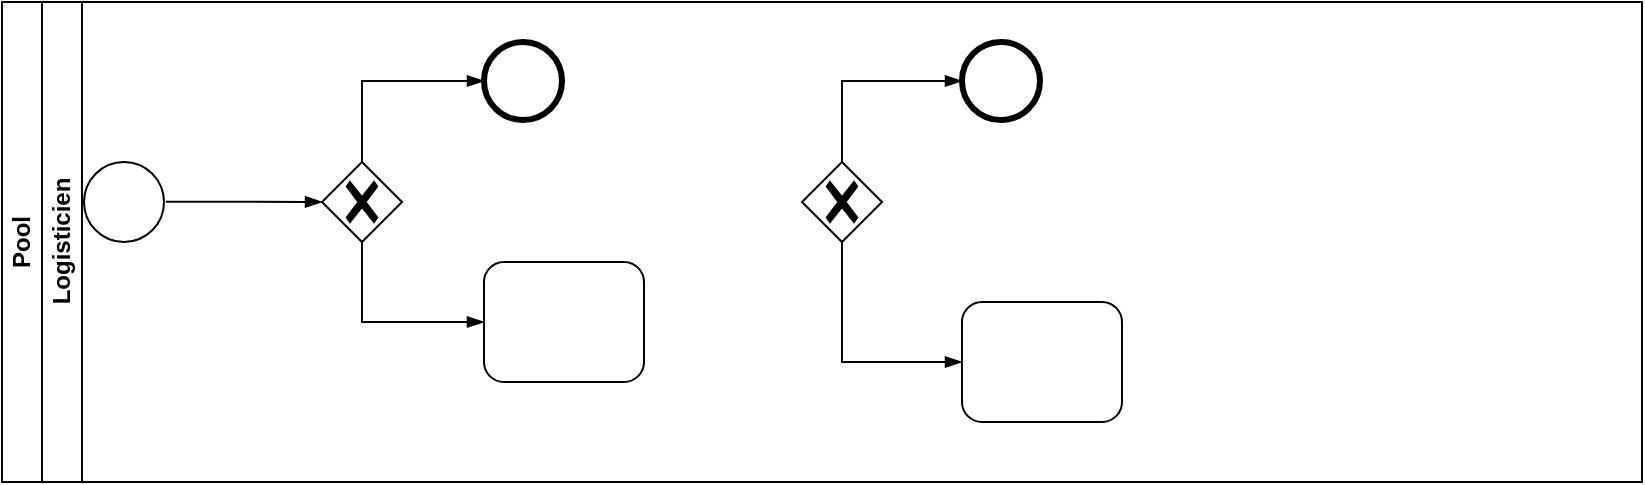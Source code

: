 <mxfile version="22.1.8" type="github">
  <diagram name="Page-1" id="M5fkA0NTCuxxpWrqIJnD">
    <mxGraphModel dx="1509" dy="821" grid="1" gridSize="10" guides="1" tooltips="1" connect="1" arrows="1" fold="1" page="1" pageScale="1" pageWidth="827" pageHeight="1169" math="0" shadow="0">
      <root>
        <mxCell id="0" />
        <mxCell id="1" parent="0" />
        <mxCell id="ydcdsmG6oSax_6Ukrgsq-1" value="Pool" style="swimlane;html=1;childLayout=stackLayout;resizeParent=1;resizeParentMax=0;horizontal=0;startSize=20;horizontalStack=0;whiteSpace=wrap;" parent="1" vertex="1">
          <mxGeometry width="820" height="240" as="geometry" />
        </mxCell>
        <mxCell id="ydcdsmG6oSax_6Ukrgsq-2" value="Logisticien" style="swimlane;html=1;startSize=20;horizontal=0;" parent="ydcdsmG6oSax_6Ukrgsq-1" vertex="1">
          <mxGeometry x="20" width="800" height="240" as="geometry" />
        </mxCell>
        <mxCell id="p9-ZJcgVU1PTTY-aC_kq-15" value="" style="points=[[0.145,0.145,0],[0.5,0,0],[0.855,0.145,0],[1,0.5,0],[0.855,0.855,0],[0.5,1,0],[0.145,0.855,0],[0,0.5,0]];shape=mxgraph.bpmn.event;html=1;verticalLabelPosition=bottom;labelBackgroundColor=#ffffff;verticalAlign=top;align=center;perimeter=ellipsePerimeter;outlineConnect=0;aspect=fixed;outline=standard;symbol=general;" vertex="1" parent="ydcdsmG6oSax_6Ukrgsq-2">
          <mxGeometry x="21" y="80" width="40" height="40" as="geometry" />
        </mxCell>
        <mxCell id="p9-ZJcgVU1PTTY-aC_kq-23" value="" style="points=[[0.25,0.25,0],[0.5,0,0],[0.75,0.25,0],[1,0.5,0],[0.75,0.75,0],[0.5,1,0],[0.25,0.75,0],[0,0.5,0]];shape=mxgraph.bpmn.gateway2;html=1;verticalLabelPosition=bottom;labelBackgroundColor=#ffffff;verticalAlign=top;align=center;perimeter=rhombusPerimeter;outlineConnect=0;outline=none;symbol=none;gwType=exclusive;" vertex="1" parent="ydcdsmG6oSax_6Ukrgsq-2">
          <mxGeometry x="140" y="80" width="40" height="40" as="geometry" />
        </mxCell>
        <mxCell id="p9-ZJcgVU1PTTY-aC_kq-24" value="" style="edgeStyle=elbowEdgeStyle;fontSize=12;html=1;endArrow=blockThin;endFill=1;rounded=0;entryX=0;entryY=0.5;entryDx=0;entryDy=0;entryPerimeter=0;" edge="1" parent="ydcdsmG6oSax_6Ukrgsq-2" target="p9-ZJcgVU1PTTY-aC_kq-23">
          <mxGeometry width="160" relative="1" as="geometry">
            <mxPoint x="62" y="99.83" as="sourcePoint" />
            <mxPoint x="130" y="100" as="targetPoint" />
          </mxGeometry>
        </mxCell>
        <mxCell id="p9-ZJcgVU1PTTY-aC_kq-27" value="" style="edgeStyle=elbowEdgeStyle;fontSize=12;html=1;endArrow=blockThin;endFill=1;rounded=0;" edge="1" parent="ydcdsmG6oSax_6Ukrgsq-2">
          <mxGeometry width="160" relative="1" as="geometry">
            <mxPoint x="200" y="80" as="sourcePoint" />
            <mxPoint x="200" y="80" as="targetPoint" />
          </mxGeometry>
        </mxCell>
        <mxCell id="p9-ZJcgVU1PTTY-aC_kq-31" value="" style="points=[[0.25,0,0],[0.5,0,0],[0.75,0,0],[1,0.25,0],[1,0.5,0],[1,0.75,0],[0.75,1,0],[0.5,1,0],[0.25,1,0],[0,0.75,0],[0,0.5,0],[0,0.25,0]];shape=mxgraph.bpmn.task;whiteSpace=wrap;rectStyle=rounded;size=10;html=1;container=1;expand=0;collapsible=0;taskMarker=abstract;" vertex="1" parent="ydcdsmG6oSax_6Ukrgsq-2">
          <mxGeometry x="221" y="130" width="80" height="60" as="geometry" />
        </mxCell>
        <mxCell id="p9-ZJcgVU1PTTY-aC_kq-33" value="" style="points=[[0.145,0.145,0],[0.5,0,0],[0.855,0.145,0],[1,0.5,0],[0.855,0.855,0],[0.5,1,0],[0.145,0.855,0],[0,0.5,0]];shape=mxgraph.bpmn.event;html=1;verticalLabelPosition=bottom;labelBackgroundColor=#ffffff;verticalAlign=top;align=center;perimeter=ellipsePerimeter;outlineConnect=0;aspect=fixed;outline=end;symbol=terminate2;" vertex="1" parent="ydcdsmG6oSax_6Ukrgsq-2">
          <mxGeometry x="221" y="20" width="39" height="39" as="geometry" />
        </mxCell>
        <mxCell id="p9-ZJcgVU1PTTY-aC_kq-72" value="" style="edgeStyle=elbowEdgeStyle;fontSize=12;html=1;endArrow=blockThin;endFill=1;rounded=0;entryX=0;entryY=0.5;entryDx=0;entryDy=0;entryPerimeter=0;" edge="1" parent="ydcdsmG6oSax_6Ukrgsq-2" target="p9-ZJcgVU1PTTY-aC_kq-31">
          <mxGeometry width="160" relative="1" as="geometry">
            <mxPoint x="160" y="120" as="sourcePoint" />
            <mxPoint x="210" y="160" as="targetPoint" />
            <Array as="points">
              <mxPoint x="160" y="150" />
            </Array>
          </mxGeometry>
        </mxCell>
        <mxCell id="p9-ZJcgVU1PTTY-aC_kq-73" value="" style="edgeStyle=elbowEdgeStyle;fontSize=12;html=1;endArrow=blockThin;endFill=1;rounded=0;entryX=0;entryY=0.5;entryDx=0;entryDy=0;entryPerimeter=0;" edge="1" parent="ydcdsmG6oSax_6Ukrgsq-2" target="p9-ZJcgVU1PTTY-aC_kq-33">
          <mxGeometry width="160" relative="1" as="geometry">
            <mxPoint x="160" y="80" as="sourcePoint" />
            <mxPoint x="190" y="40" as="targetPoint" />
            <Array as="points">
              <mxPoint x="160" y="50" />
            </Array>
          </mxGeometry>
        </mxCell>
        <mxCell id="p9-ZJcgVU1PTTY-aC_kq-60" value="" style="points=[[0.25,0.25,0],[0.5,0,0],[0.75,0.25,0],[1,0.5,0],[0.75,0.75,0],[0.5,1,0],[0.25,0.75,0],[0,0.5,0]];shape=mxgraph.bpmn.gateway2;html=1;verticalLabelPosition=bottom;labelBackgroundColor=#ffffff;verticalAlign=top;align=center;perimeter=rhombusPerimeter;outlineConnect=0;outline=none;symbol=none;gwType=exclusive;" vertex="1" parent="ydcdsmG6oSax_6Ukrgsq-2">
          <mxGeometry x="380" y="80" width="40" height="40" as="geometry" />
        </mxCell>
        <mxCell id="p9-ZJcgVU1PTTY-aC_kq-67" value="" style="points=[[0.145,0.145,0],[0.5,0,0],[0.855,0.145,0],[1,0.5,0],[0.855,0.855,0],[0.5,1,0],[0.145,0.855,0],[0,0.5,0]];shape=mxgraph.bpmn.event;html=1;verticalLabelPosition=bottom;labelBackgroundColor=#ffffff;verticalAlign=top;align=center;perimeter=ellipsePerimeter;outlineConnect=0;aspect=fixed;outline=end;symbol=terminate2;" vertex="1" parent="ydcdsmG6oSax_6Ukrgsq-2">
          <mxGeometry x="460" y="20" width="39" height="39" as="geometry" />
        </mxCell>
        <mxCell id="p9-ZJcgVU1PTTY-aC_kq-61" value="" style="edgeStyle=elbowEdgeStyle;fontSize=12;html=1;endArrow=blockThin;endFill=1;rounded=0;entryX=0;entryY=0.5;entryDx=0;entryDy=0;entryPerimeter=0;" edge="1" parent="ydcdsmG6oSax_6Ukrgsq-2" source="p9-ZJcgVU1PTTY-aC_kq-60" target="p9-ZJcgVU1PTTY-aC_kq-67">
          <mxGeometry width="160" relative="1" as="geometry">
            <mxPoint x="400" y="330" as="sourcePoint" />
            <mxPoint x="450" y="280" as="targetPoint" />
            <Array as="points">
              <mxPoint x="400" y="40" />
            </Array>
          </mxGeometry>
        </mxCell>
        <mxCell id="p9-ZJcgVU1PTTY-aC_kq-62" value="" style="edgeStyle=elbowEdgeStyle;fontSize=12;html=1;endArrow=blockThin;endFill=1;rounded=0;" edge="1" parent="ydcdsmG6oSax_6Ukrgsq-2">
          <mxGeometry width="160" relative="1" as="geometry">
            <mxPoint x="400" y="120" as="sourcePoint" />
            <mxPoint x="460" y="180" as="targetPoint" />
            <Array as="points">
              <mxPoint x="400" y="150" />
            </Array>
          </mxGeometry>
        </mxCell>
        <mxCell id="p9-ZJcgVU1PTTY-aC_kq-70" value="" style="points=[[0.25,0,0],[0.5,0,0],[0.75,0,0],[1,0.25,0],[1,0.5,0],[1,0.75,0],[0.75,1,0],[0.5,1,0],[0.25,1,0],[0,0.75,0],[0,0.5,0],[0,0.25,0]];shape=mxgraph.bpmn.task;whiteSpace=wrap;rectStyle=rounded;size=10;html=1;container=1;expand=0;collapsible=0;taskMarker=abstract;" vertex="1" parent="ydcdsmG6oSax_6Ukrgsq-2">
          <mxGeometry x="460" y="150" width="80" height="60" as="geometry" />
        </mxCell>
      </root>
    </mxGraphModel>
  </diagram>
</mxfile>
